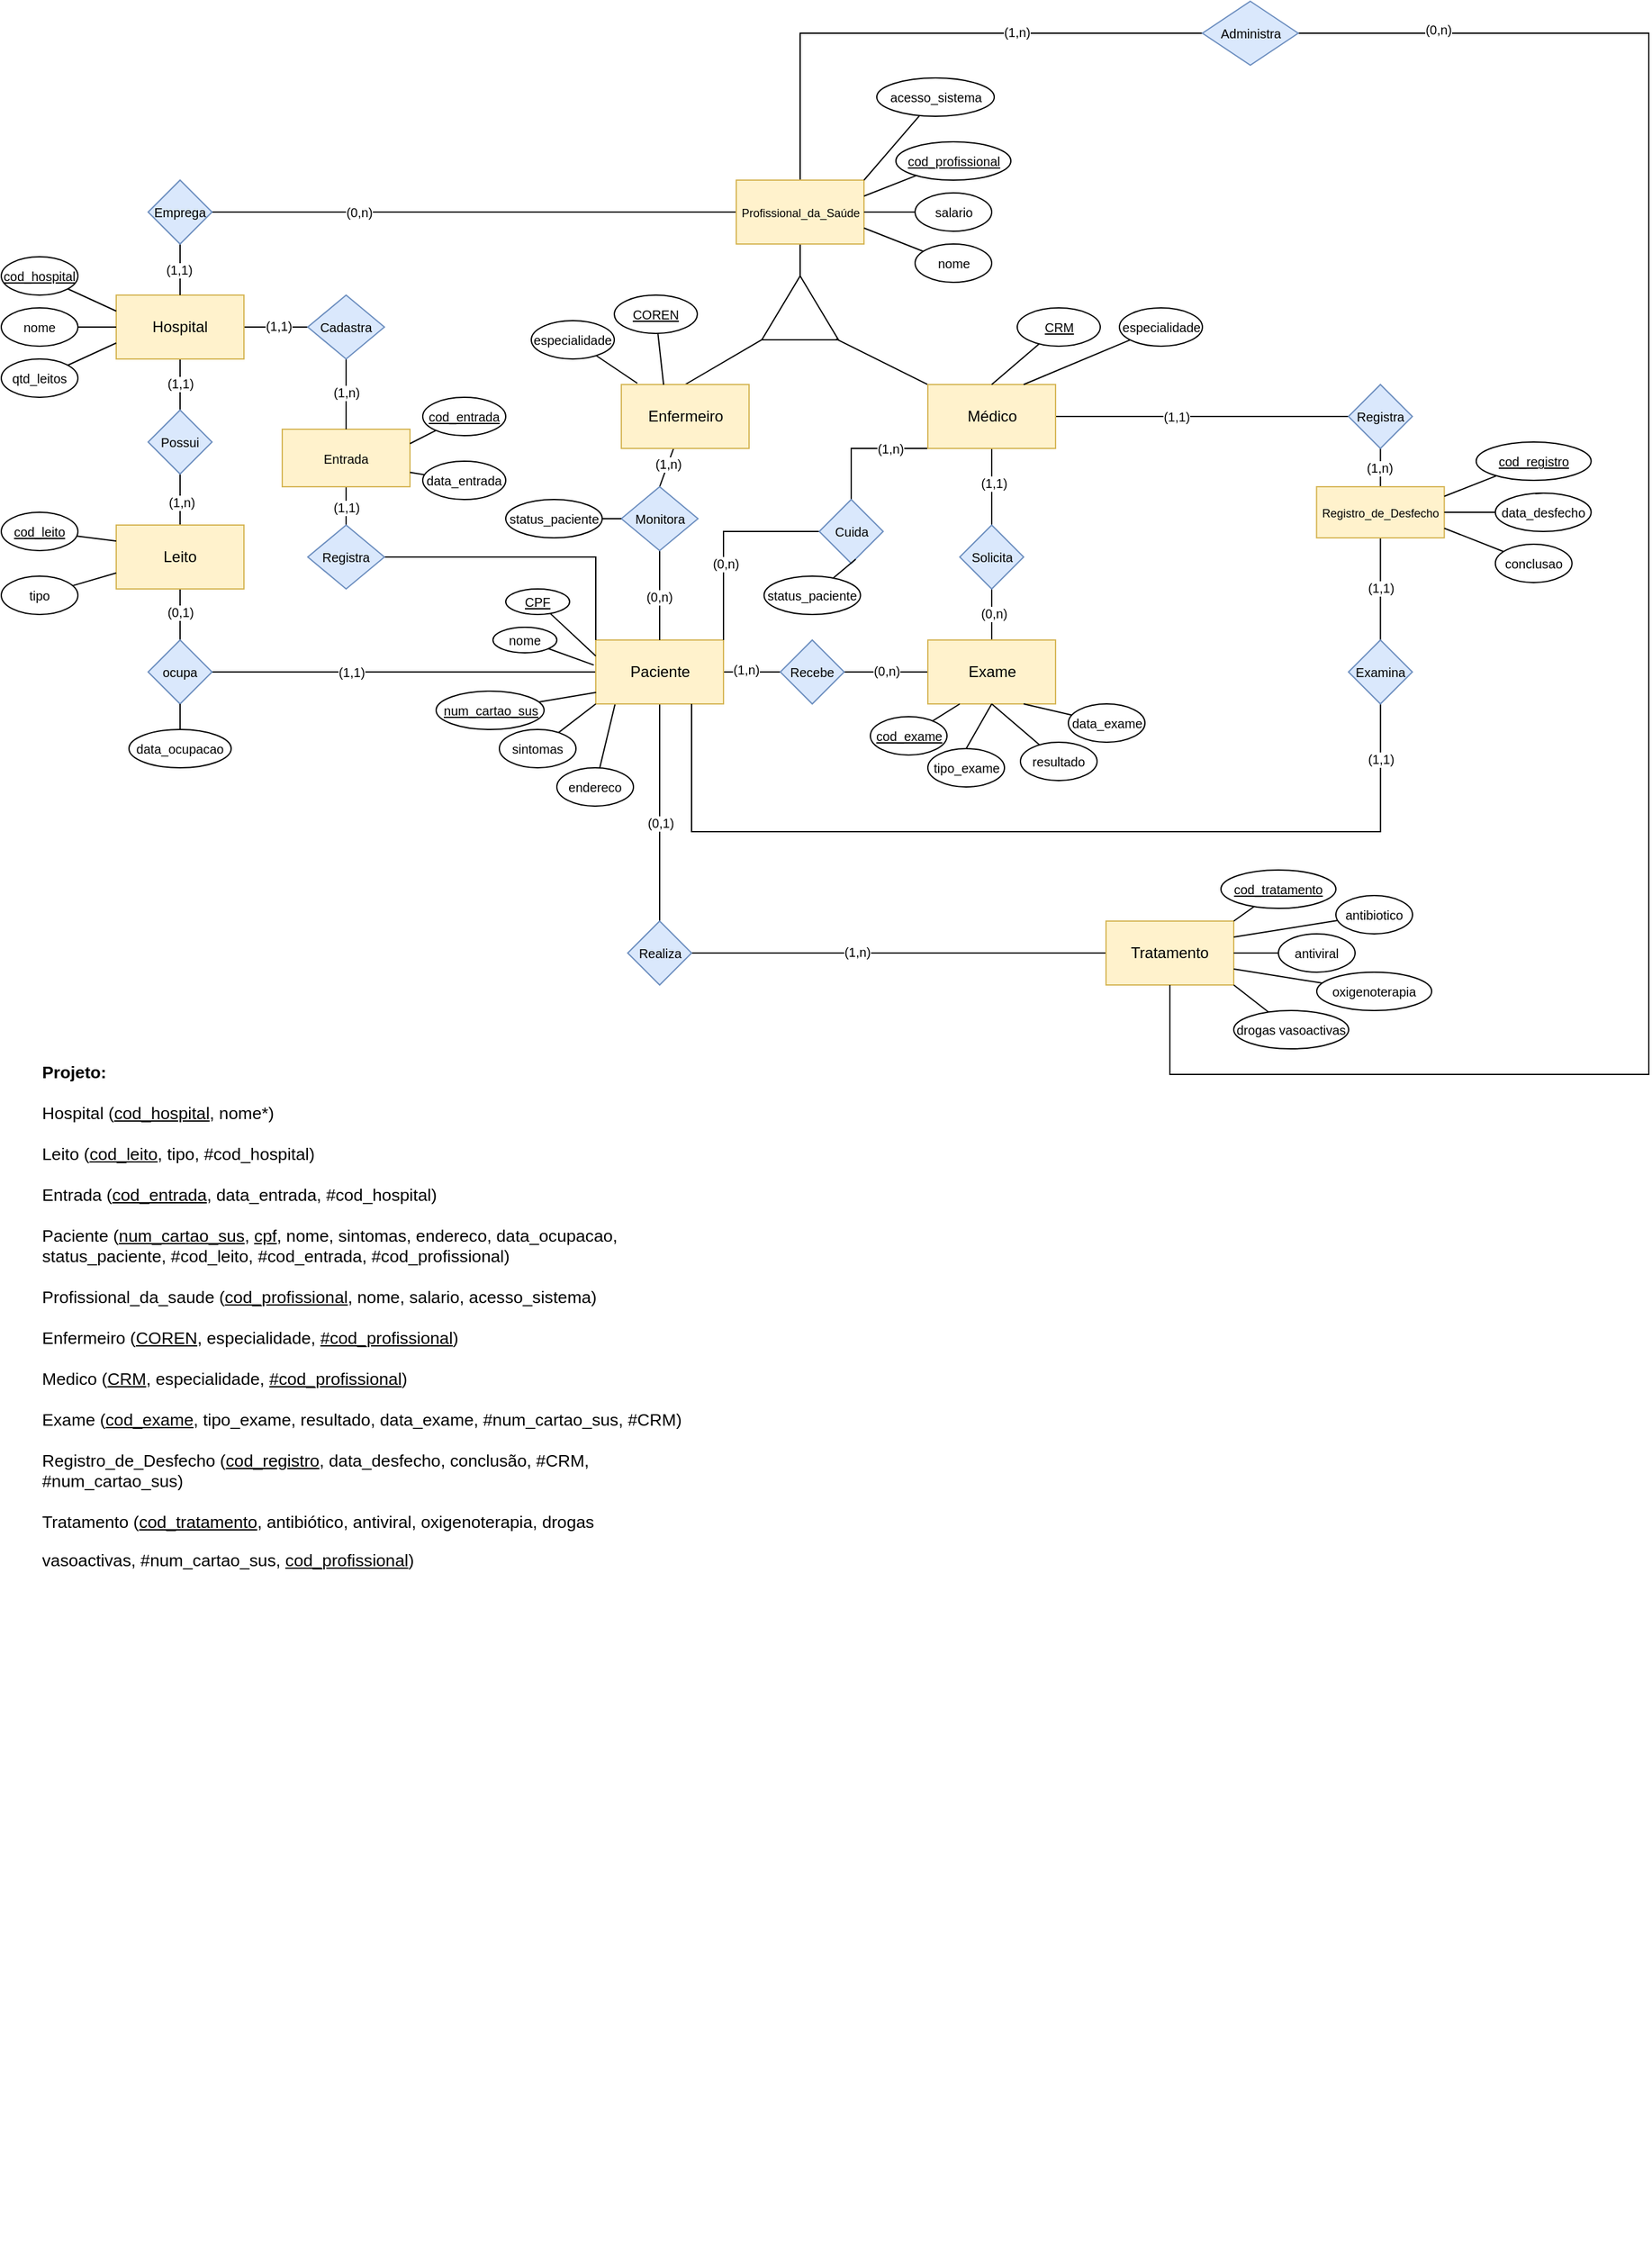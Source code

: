 <mxfile version="16.6.2" type="github">
  <diagram id="DPIqhVDyf0il2X2MRdax" name="Page-1">
    <mxGraphModel dx="907" dy="1584" grid="1" gridSize="10" guides="1" tooltips="1" connect="1" arrows="1" fold="1" page="1" pageScale="1" pageWidth="850" pageHeight="1100" math="0" shadow="0">
      <root>
        <mxCell id="0" />
        <mxCell id="1" parent="0" />
        <mxCell id="jki9zwqW6rv8HR_Bi_is-9" style="edgeStyle=none;rounded=0;orthogonalLoop=1;jettySize=auto;html=1;entryX=0.5;entryY=0;entryDx=0;entryDy=0;fontSize=10;endArrow=none;endFill=0;" parent="1" source="jki9zwqW6rv8HR_Bi_is-1" target="jki9zwqW6rv8HR_Bi_is-8" edge="1">
          <mxGeometry relative="1" as="geometry" />
        </mxCell>
        <mxCell id="jki9zwqW6rv8HR_Bi_is-102" value="(1,1)" style="edgeLabel;html=1;align=center;verticalAlign=middle;resizable=0;points=[];fontSize=10;" parent="jki9zwqW6rv8HR_Bi_is-9" vertex="1" connectable="0">
          <mxGeometry x="-0.483" relative="1" as="geometry">
            <mxPoint y="8" as="offset" />
          </mxGeometry>
        </mxCell>
        <mxCell id="jki9zwqW6rv8HR_Bi_is-128" style="edgeStyle=orthogonalEdgeStyle;rounded=0;orthogonalLoop=1;jettySize=auto;html=1;entryX=0;entryY=0.5;entryDx=0;entryDy=0;fontSize=10;endArrow=none;endFill=0;" parent="1" source="jki9zwqW6rv8HR_Bi_is-1" target="jki9zwqW6rv8HR_Bi_is-126" edge="1">
          <mxGeometry relative="1" as="geometry">
            <Array as="points">
              <mxPoint x="270" y="85" />
              <mxPoint x="270" y="85" />
            </Array>
          </mxGeometry>
        </mxCell>
        <mxCell id="jki9zwqW6rv8HR_Bi_is-137" value="(1,1)" style="edgeLabel;html=1;align=center;verticalAlign=middle;resizable=0;points=[];fontSize=10;" parent="jki9zwqW6rv8HR_Bi_is-128" vertex="1" connectable="0">
          <mxGeometry x="0.768" y="1" relative="1" as="geometry">
            <mxPoint x="-17" as="offset" />
          </mxGeometry>
        </mxCell>
        <mxCell id="jki9zwqW6rv8HR_Bi_is-1" value="Hospital" style="rounded=0;whiteSpace=wrap;html=1;fillColor=#fff2cc;strokeColor=#d6b656;" parent="1" vertex="1">
          <mxGeometry x="160" y="60" width="100" height="50" as="geometry" />
        </mxCell>
        <mxCell id="jki9zwqW6rv8HR_Bi_is-6" style="rounded=0;orthogonalLoop=1;jettySize=auto;html=1;entryX=0;entryY=0.5;entryDx=0;entryDy=0;fontSize=10;endArrow=none;endFill=0;" parent="1" source="jki9zwqW6rv8HR_Bi_is-3" target="jki9zwqW6rv8HR_Bi_is-1" edge="1">
          <mxGeometry relative="1" as="geometry" />
        </mxCell>
        <mxCell id="jki9zwqW6rv8HR_Bi_is-3" value="&lt;font style=&quot;font-size: 10px;&quot;&gt;nome&lt;/font&gt;" style="ellipse;whiteSpace=wrap;html=1;fontSize=10;" parent="1" vertex="1">
          <mxGeometry x="70" y="70" width="60" height="30" as="geometry" />
        </mxCell>
        <mxCell id="jki9zwqW6rv8HR_Bi_is-7" style="edgeStyle=none;rounded=0;orthogonalLoop=1;jettySize=auto;html=1;entryX=0;entryY=0.25;entryDx=0;entryDy=0;fontSize=10;endArrow=none;endFill=0;" parent="1" source="jki9zwqW6rv8HR_Bi_is-4" target="jki9zwqW6rv8HR_Bi_is-1" edge="1">
          <mxGeometry relative="1" as="geometry" />
        </mxCell>
        <mxCell id="jki9zwqW6rv8HR_Bi_is-4" value="&lt;u style=&quot;font-size: 10px;&quot;&gt;&lt;font style=&quot;font-size: 10px;&quot;&gt;cod_hospital&lt;/font&gt;&lt;/u&gt;" style="ellipse;whiteSpace=wrap;html=1;fontSize=10;" parent="1" vertex="1">
          <mxGeometry x="70" y="30" width="60" height="30" as="geometry" />
        </mxCell>
        <mxCell id="jki9zwqW6rv8HR_Bi_is-16" style="edgeStyle=none;rounded=0;orthogonalLoop=1;jettySize=auto;html=1;fontSize=10;endArrow=none;endFill=0;" parent="1" source="jki9zwqW6rv8HR_Bi_is-8" target="jki9zwqW6rv8HR_Bi_is-10" edge="1">
          <mxGeometry relative="1" as="geometry" />
        </mxCell>
        <mxCell id="jki9zwqW6rv8HR_Bi_is-103" value="(1,n)" style="edgeLabel;html=1;align=center;verticalAlign=middle;resizable=0;points=[];fontSize=10;" parent="jki9zwqW6rv8HR_Bi_is-16" vertex="1" connectable="0">
          <mxGeometry x="0.392" y="2" relative="1" as="geometry">
            <mxPoint x="-1" y="-6" as="offset" />
          </mxGeometry>
        </mxCell>
        <mxCell id="jki9zwqW6rv8HR_Bi_is-8" value="Possui" style="rhombus;whiteSpace=wrap;html=1;fontSize=10;fillColor=#dae8fc;strokeColor=#6c8ebf;" parent="1" vertex="1">
          <mxGeometry x="185" y="150" width="50" height="50" as="geometry" />
        </mxCell>
        <mxCell id="jki9zwqW6rv8HR_Bi_is-21" style="edgeStyle=none;rounded=0;orthogonalLoop=1;jettySize=auto;html=1;fontSize=10;endArrow=none;endFill=0;" parent="1" source="jki9zwqW6rv8HR_Bi_is-10" target="jki9zwqW6rv8HR_Bi_is-20" edge="1">
          <mxGeometry relative="1" as="geometry" />
        </mxCell>
        <mxCell id="jki9zwqW6rv8HR_Bi_is-104" value="(0,1)" style="edgeLabel;html=1;align=center;verticalAlign=middle;resizable=0;points=[];fontSize=10;" parent="jki9zwqW6rv8HR_Bi_is-21" vertex="1" connectable="0">
          <mxGeometry x="-0.442" y="1" relative="1" as="geometry">
            <mxPoint x="-1" y="7" as="offset" />
          </mxGeometry>
        </mxCell>
        <mxCell id="jki9zwqW6rv8HR_Bi_is-10" value="Leito" style="rounded=0;whiteSpace=wrap;html=1;fillColor=#fff2cc;strokeColor=#d6b656;" parent="1" vertex="1">
          <mxGeometry x="160" y="240" width="100" height="50" as="geometry" />
        </mxCell>
        <mxCell id="jki9zwqW6rv8HR_Bi_is-11" style="rounded=0;orthogonalLoop=1;jettySize=auto;html=1;entryX=0;entryY=0.75;entryDx=0;entryDy=0;fontSize=10;endArrow=none;endFill=0;" parent="1" source="jki9zwqW6rv8HR_Bi_is-12" edge="1">
          <mxGeometry relative="1" as="geometry">
            <mxPoint x="160" y="277.5" as="targetPoint" />
          </mxGeometry>
        </mxCell>
        <mxCell id="jki9zwqW6rv8HR_Bi_is-12" value="&lt;font style=&quot;font-size: 10px;&quot;&gt;tipo&lt;/font&gt;" style="ellipse;whiteSpace=wrap;html=1;fontSize=10;" parent="1" vertex="1">
          <mxGeometry x="70" y="280" width="60" height="30" as="geometry" />
        </mxCell>
        <mxCell id="jki9zwqW6rv8HR_Bi_is-13" style="edgeStyle=none;rounded=0;orthogonalLoop=1;jettySize=auto;html=1;entryX=0;entryY=0.25;entryDx=0;entryDy=0;fontSize=10;endArrow=none;endFill=0;" parent="1" source="jki9zwqW6rv8HR_Bi_is-14" edge="1">
          <mxGeometry relative="1" as="geometry">
            <mxPoint x="160" y="252.5" as="targetPoint" />
          </mxGeometry>
        </mxCell>
        <mxCell id="jki9zwqW6rv8HR_Bi_is-14" value="&lt;u style=&quot;font-size: 10px;&quot;&gt;&lt;font style=&quot;font-size: 10px;&quot;&gt;cod_leito&lt;/font&gt;&lt;/u&gt;" style="ellipse;whiteSpace=wrap;html=1;fontSize=10;" parent="1" vertex="1">
          <mxGeometry x="70" y="230" width="60" height="30" as="geometry" />
        </mxCell>
        <mxCell id="jki9zwqW6rv8HR_Bi_is-19" style="edgeStyle=none;rounded=0;orthogonalLoop=1;jettySize=auto;html=1;entryX=0;entryY=0.75;entryDx=0;entryDy=0;fontSize=10;endArrow=none;endFill=0;" parent="1" source="jki9zwqW6rv8HR_Bi_is-18" target="jki9zwqW6rv8HR_Bi_is-1" edge="1">
          <mxGeometry relative="1" as="geometry" />
        </mxCell>
        <mxCell id="jki9zwqW6rv8HR_Bi_is-18" value="&lt;font style=&quot;font-size: 10px;&quot;&gt;qtd_leitos&lt;/font&gt;" style="ellipse;whiteSpace=wrap;html=1;fontSize=10;" parent="1" vertex="1">
          <mxGeometry x="70" y="110" width="60" height="30" as="geometry" />
        </mxCell>
        <mxCell id="jki9zwqW6rv8HR_Bi_is-24" style="edgeStyle=none;rounded=0;orthogonalLoop=1;jettySize=auto;html=1;entryX=0;entryY=0.5;entryDx=0;entryDy=0;fontSize=10;endArrow=none;endFill=0;" parent="1" source="jki9zwqW6rv8HR_Bi_is-20" target="jki9zwqW6rv8HR_Bi_is-23" edge="1">
          <mxGeometry relative="1" as="geometry" />
        </mxCell>
        <mxCell id="jki9zwqW6rv8HR_Bi_is-105" value="(1,1)" style="edgeLabel;html=1;align=center;verticalAlign=middle;resizable=0;points=[];fontSize=10;" parent="jki9zwqW6rv8HR_Bi_is-24" vertex="1" connectable="0">
          <mxGeometry x="-0.359" relative="1" as="geometry">
            <mxPoint x="12" as="offset" />
          </mxGeometry>
        </mxCell>
        <mxCell id="jki9zwqW6rv8HR_Bi_is-20" value="ocupa" style="rhombus;whiteSpace=wrap;html=1;fontSize=10;fillColor=#dae8fc;strokeColor=#6c8ebf;" parent="1" vertex="1">
          <mxGeometry x="185" y="330" width="50" height="50" as="geometry" />
        </mxCell>
        <mxCell id="jki9zwqW6rv8HR_Bi_is-72" style="edgeStyle=none;rounded=0;orthogonalLoop=1;jettySize=auto;html=1;entryX=0;entryY=0.5;entryDx=0;entryDy=0;fontSize=10;endArrow=none;endFill=0;" parent="1" source="jki9zwqW6rv8HR_Bi_is-23" target="jki9zwqW6rv8HR_Bi_is-71" edge="1">
          <mxGeometry relative="1" as="geometry" />
        </mxCell>
        <mxCell id="jki9zwqW6rv8HR_Bi_is-141" value="(1,n)" style="edgeLabel;html=1;align=center;verticalAlign=middle;resizable=0;points=[];fontSize=10;" parent="jki9zwqW6rv8HR_Bi_is-72" vertex="1" connectable="0">
          <mxGeometry x="-0.525" y="2" relative="1" as="geometry">
            <mxPoint x="7" as="offset" />
          </mxGeometry>
        </mxCell>
        <mxCell id="jki9zwqW6rv8HR_Bi_is-88" style="edgeStyle=none;rounded=0;orthogonalLoop=1;jettySize=auto;html=1;entryX=0.5;entryY=0;entryDx=0;entryDy=0;fontSize=10;endArrow=none;endFill=0;" parent="1" source="jki9zwqW6rv8HR_Bi_is-23" target="jki9zwqW6rv8HR_Bi_is-87" edge="1">
          <mxGeometry relative="1" as="geometry" />
        </mxCell>
        <mxCell id="jki9zwqW6rv8HR_Bi_is-122" value="(0,1)" style="edgeLabel;html=1;align=center;verticalAlign=middle;resizable=0;points=[];fontSize=10;" parent="jki9zwqW6rv8HR_Bi_is-88" vertex="1" connectable="0">
          <mxGeometry x="-0.456" relative="1" as="geometry">
            <mxPoint y="47" as="offset" />
          </mxGeometry>
        </mxCell>
        <mxCell id="jki9zwqW6rv8HR_Bi_is-23" value="Paciente" style="rounded=0;whiteSpace=wrap;html=1;fillColor=#fff2cc;strokeColor=#d6b656;" parent="1" vertex="1">
          <mxGeometry x="535.5" y="330" width="100" height="50" as="geometry" />
        </mxCell>
        <mxCell id="jki9zwqW6rv8HR_Bi_is-38" style="edgeStyle=none;rounded=0;orthogonalLoop=1;jettySize=auto;html=1;fontSize=10;endArrow=none;endFill=0;entryX=0;entryY=0.25;entryDx=0;entryDy=0;" parent="1" source="jki9zwqW6rv8HR_Bi_is-25" target="jki9zwqW6rv8HR_Bi_is-23" edge="1">
          <mxGeometry relative="1" as="geometry">
            <mxPoint x="495" y="365" as="targetPoint" />
          </mxGeometry>
        </mxCell>
        <mxCell id="jki9zwqW6rv8HR_Bi_is-25" value="&lt;font style=&quot;font-size: 10px&quot;&gt;&lt;u&gt;CPF&lt;/u&gt;&lt;/font&gt;" style="ellipse;whiteSpace=wrap;html=1;" parent="1" vertex="1">
          <mxGeometry x="465" y="290" width="50" height="20" as="geometry" />
        </mxCell>
        <mxCell id="jki9zwqW6rv8HR_Bi_is-39" style="edgeStyle=none;rounded=0;orthogonalLoop=1;jettySize=auto;html=1;entryX=0.002;entryY=0.82;entryDx=0;entryDy=0;fontSize=10;endArrow=none;endFill=0;entryPerimeter=0;" parent="1" source="jki9zwqW6rv8HR_Bi_is-27" target="jki9zwqW6rv8HR_Bi_is-23" edge="1">
          <mxGeometry relative="1" as="geometry">
            <mxPoint x="700" y="390" as="targetPoint" />
          </mxGeometry>
        </mxCell>
        <mxCell id="jki9zwqW6rv8HR_Bi_is-27" value="&lt;span style=&quot;font-size: 10px&quot;&gt;&lt;u&gt;num_cartao_sus&lt;/u&gt;&lt;/span&gt;" style="ellipse;whiteSpace=wrap;html=1;" parent="1" vertex="1">
          <mxGeometry x="410.5" y="370" width="84.5" height="30" as="geometry" />
        </mxCell>
        <mxCell id="jki9zwqW6rv8HR_Bi_is-32" style="edgeStyle=none;rounded=0;orthogonalLoop=1;jettySize=auto;html=1;entryX=0.5;entryY=1;entryDx=0;entryDy=0;fontSize=10;endArrow=none;endFill=0;" parent="1" source="jki9zwqW6rv8HR_Bi_is-28" target="jki9zwqW6rv8HR_Bi_is-20" edge="1">
          <mxGeometry relative="1" as="geometry" />
        </mxCell>
        <mxCell id="jki9zwqW6rv8HR_Bi_is-28" value="&lt;font style=&quot;font-size: 10px&quot;&gt;data_ocupacao&lt;/font&gt;" style="ellipse;whiteSpace=wrap;html=1;" parent="1" vertex="1">
          <mxGeometry x="170" y="400" width="80" height="30" as="geometry" />
        </mxCell>
        <mxCell id="jki9zwqW6rv8HR_Bi_is-40" style="edgeStyle=none;rounded=0;orthogonalLoop=1;jettySize=auto;html=1;entryX=0;entryY=1;entryDx=0;entryDy=0;fontSize=10;endArrow=none;endFill=0;" parent="1" source="jki9zwqW6rv8HR_Bi_is-29" target="jki9zwqW6rv8HR_Bi_is-23" edge="1">
          <mxGeometry relative="1" as="geometry">
            <mxPoint x="520" y="365" as="targetPoint" />
          </mxGeometry>
        </mxCell>
        <mxCell id="jki9zwqW6rv8HR_Bi_is-29" value="&lt;font style=&quot;font-size: 10px&quot;&gt;sintomas&lt;/font&gt;" style="ellipse;whiteSpace=wrap;html=1;" parent="1" vertex="1">
          <mxGeometry x="460" y="400" width="60" height="30" as="geometry" />
        </mxCell>
        <mxCell id="jki9zwqW6rv8HR_Bi_is-35" value="" style="endArrow=none;html=1;rounded=0;fontSize=10;exitX=0.5;exitY=0;exitDx=0;exitDy=0;entryX=0.5;entryY=1;entryDx=0;entryDy=0;" parent="1" source="jki9zwqW6rv8HR_Bi_is-1" target="jki9zwqW6rv8HR_Bi_is-36" edge="1">
          <mxGeometry width="50" height="50" relative="1" as="geometry">
            <mxPoint x="300" y="90" as="sourcePoint" />
            <mxPoint x="210" y="30" as="targetPoint" />
          </mxGeometry>
        </mxCell>
        <mxCell id="jki9zwqW6rv8HR_Bi_is-106" value="(1,1)" style="edgeLabel;html=1;align=center;verticalAlign=middle;resizable=0;points=[];fontSize=10;" parent="jki9zwqW6rv8HR_Bi_is-35" vertex="1" connectable="0">
          <mxGeometry x="-0.407" relative="1" as="geometry">
            <mxPoint x="-1" y="-8" as="offset" />
          </mxGeometry>
        </mxCell>
        <mxCell id="jki9zwqW6rv8HR_Bi_is-43" style="edgeStyle=none;rounded=0;orthogonalLoop=1;jettySize=auto;html=1;entryX=0;entryY=0.5;entryDx=0;entryDy=0;fontSize=10;endArrow=none;endFill=0;" parent="1" source="jki9zwqW6rv8HR_Bi_is-36" target="jki9zwqW6rv8HR_Bi_is-42" edge="1">
          <mxGeometry relative="1" as="geometry" />
        </mxCell>
        <mxCell id="jki9zwqW6rv8HR_Bi_is-107" value="(0,n)" style="edgeLabel;html=1;align=center;verticalAlign=middle;resizable=0;points=[];fontSize=10;" parent="jki9zwqW6rv8HR_Bi_is-43" vertex="1" connectable="0">
          <mxGeometry x="-0.71" y="-1" relative="1" as="geometry">
            <mxPoint x="55" y="-1" as="offset" />
          </mxGeometry>
        </mxCell>
        <mxCell id="jki9zwqW6rv8HR_Bi_is-36" value="Emprega" style="rhombus;whiteSpace=wrap;html=1;fontSize=10;fillColor=#dae8fc;strokeColor=#6c8ebf;" parent="1" vertex="1">
          <mxGeometry x="185" y="-30" width="50" height="50" as="geometry" />
        </mxCell>
        <mxCell id="jki9zwqW6rv8HR_Bi_is-41" style="edgeStyle=none;rounded=0;orthogonalLoop=1;jettySize=auto;html=1;fontSize=10;endArrow=none;endFill=0;entryX=0.15;entryY=1.01;entryDx=0;entryDy=0;entryPerimeter=0;" parent="1" source="jki9zwqW6rv8HR_Bi_is-37" target="jki9zwqW6rv8HR_Bi_is-23" edge="1">
          <mxGeometry relative="1" as="geometry">
            <mxPoint x="675" y="390" as="targetPoint" />
          </mxGeometry>
        </mxCell>
        <mxCell id="jki9zwqW6rv8HR_Bi_is-37" value="&lt;font style=&quot;font-size: 10px;&quot;&gt;endereco&lt;/font&gt;" style="ellipse;whiteSpace=wrap;html=1;fontSize=10;" parent="1" vertex="1">
          <mxGeometry x="505" y="430" width="60" height="30" as="geometry" />
        </mxCell>
        <mxCell id="jki9zwqW6rv8HR_Bi_is-51" style="edgeStyle=none;rounded=0;orthogonalLoop=1;jettySize=auto;html=1;entryX=1;entryY=0.5;entryDx=0;entryDy=0;fontSize=10;endArrow=none;endFill=0;" parent="1" source="jki9zwqW6rv8HR_Bi_is-42" target="jki9zwqW6rv8HR_Bi_is-50" edge="1">
          <mxGeometry relative="1" as="geometry" />
        </mxCell>
        <mxCell id="jki9zwqW6rv8HR_Bi_is-168" style="edgeStyle=orthogonalEdgeStyle;rounded=0;orthogonalLoop=1;jettySize=auto;html=1;entryX=0;entryY=0.5;entryDx=0;entryDy=0;fontSize=10;endArrow=none;endFill=0;" parent="1" source="jki9zwqW6rv8HR_Bi_is-42" target="jki9zwqW6rv8HR_Bi_is-166" edge="1">
          <mxGeometry relative="1" as="geometry">
            <Array as="points">
              <mxPoint x="696" y="-145" />
            </Array>
          </mxGeometry>
        </mxCell>
        <mxCell id="jki9zwqW6rv8HR_Bi_is-171" value="(1,n)" style="edgeLabel;html=1;align=center;verticalAlign=middle;resizable=0;points=[];fontSize=10;" parent="jki9zwqW6rv8HR_Bi_is-168" vertex="1" connectable="0">
          <mxGeometry x="0.405" y="-4" relative="1" as="geometry">
            <mxPoint x="-18" y="-5" as="offset" />
          </mxGeometry>
        </mxCell>
        <mxCell id="jki9zwqW6rv8HR_Bi_is-42" value="&lt;font style=&quot;font-size: 9px&quot;&gt;Profissional_da_Saúde&lt;/font&gt;" style="rounded=0;whiteSpace=wrap;html=1;fillColor=#fff2cc;strokeColor=#d6b656;" parent="1" vertex="1">
          <mxGeometry x="645.5" y="-30" width="100" height="50" as="geometry" />
        </mxCell>
        <mxCell id="jki9zwqW6rv8HR_Bi_is-48" style="edgeStyle=none;rounded=0;orthogonalLoop=1;jettySize=auto;html=1;entryX=1;entryY=0.5;entryDx=0;entryDy=0;fontSize=10;endArrow=none;endFill=0;" parent="1" source="jki9zwqW6rv8HR_Bi_is-44" target="jki9zwqW6rv8HR_Bi_is-42" edge="1">
          <mxGeometry relative="1" as="geometry" />
        </mxCell>
        <mxCell id="jki9zwqW6rv8HR_Bi_is-44" value="&lt;font style=&quot;font-size: 10px&quot;&gt;salario&lt;/font&gt;" style="ellipse;whiteSpace=wrap;html=1;" parent="1" vertex="1">
          <mxGeometry x="785.5" y="-20" width="60" height="30" as="geometry" />
        </mxCell>
        <mxCell id="jki9zwqW6rv8HR_Bi_is-47" style="edgeStyle=none;rounded=0;orthogonalLoop=1;jettySize=auto;html=1;entryX=1;entryY=0.25;entryDx=0;entryDy=0;fontSize=10;endArrow=none;endFill=0;" parent="1" source="jki9zwqW6rv8HR_Bi_is-45" target="jki9zwqW6rv8HR_Bi_is-42" edge="1">
          <mxGeometry relative="1" as="geometry" />
        </mxCell>
        <mxCell id="jki9zwqW6rv8HR_Bi_is-45" value="&lt;u&gt;&lt;font style=&quot;font-size: 10px&quot;&gt;cod_profissional&lt;/font&gt;&lt;/u&gt;" style="ellipse;whiteSpace=wrap;html=1;" parent="1" vertex="1">
          <mxGeometry x="770.5" y="-60" width="90" height="30" as="geometry" />
        </mxCell>
        <mxCell id="jki9zwqW6rv8HR_Bi_is-49" style="edgeStyle=none;rounded=0;orthogonalLoop=1;jettySize=auto;html=1;entryX=1;entryY=0.75;entryDx=0;entryDy=0;fontSize=10;endArrow=none;endFill=0;" parent="1" source="jki9zwqW6rv8HR_Bi_is-46" target="jki9zwqW6rv8HR_Bi_is-42" edge="1">
          <mxGeometry relative="1" as="geometry" />
        </mxCell>
        <mxCell id="jki9zwqW6rv8HR_Bi_is-46" value="&lt;font style=&quot;font-size: 10px&quot;&gt;nome&lt;/font&gt;" style="ellipse;whiteSpace=wrap;html=1;" parent="1" vertex="1">
          <mxGeometry x="785.5" y="20" width="60" height="30" as="geometry" />
        </mxCell>
        <mxCell id="jki9zwqW6rv8HR_Bi_is-50" value="" style="triangle;whiteSpace=wrap;html=1;fontSize=10;rotation=-90;" parent="1" vertex="1">
          <mxGeometry x="670.5" y="40" width="50" height="60" as="geometry" />
        </mxCell>
        <mxCell id="jki9zwqW6rv8HR_Bi_is-56" style="edgeStyle=none;rounded=0;orthogonalLoop=1;jettySize=auto;html=1;fontSize=10;endArrow=none;endFill=0;exitX=0.5;exitY=0;exitDx=0;exitDy=0;entryX=0.013;entryY=0.017;entryDx=0;entryDy=0;entryPerimeter=0;" parent="1" source="jki9zwqW6rv8HR_Bi_is-54" target="jki9zwqW6rv8HR_Bi_is-50" edge="1">
          <mxGeometry relative="1" as="geometry">
            <mxPoint x="665.5" y="90" as="targetPoint" />
          </mxGeometry>
        </mxCell>
        <mxCell id="jki9zwqW6rv8HR_Bi_is-60" style="edgeStyle=none;rounded=0;orthogonalLoop=1;jettySize=auto;html=1;entryX=0.5;entryY=0;entryDx=0;entryDy=0;fontSize=10;endArrow=none;endFill=0;" parent="1" source="jki9zwqW6rv8HR_Bi_is-54" target="jki9zwqW6rv8HR_Bi_is-59" edge="1">
          <mxGeometry relative="1" as="geometry" />
        </mxCell>
        <mxCell id="jki9zwqW6rv8HR_Bi_is-110" value="(1,n)" style="edgeLabel;html=1;align=center;verticalAlign=middle;resizable=0;points=[];fontSize=10;" parent="jki9zwqW6rv8HR_Bi_is-60" vertex="1" connectable="0">
          <mxGeometry x="-0.426" y="-1" relative="1" as="geometry">
            <mxPoint x="-1" y="4" as="offset" />
          </mxGeometry>
        </mxCell>
        <mxCell id="jki9zwqW6rv8HR_Bi_is-54" value="Enfermeiro" style="rounded=0;whiteSpace=wrap;html=1;fillColor=#fff2cc;strokeColor=#d6b656;" parent="1" vertex="1">
          <mxGeometry x="555.5" y="130" width="100" height="50" as="geometry" />
        </mxCell>
        <mxCell id="jki9zwqW6rv8HR_Bi_is-57" style="edgeStyle=none;rounded=0;orthogonalLoop=1;jettySize=auto;html=1;entryX=0.014;entryY=0.969;entryDx=0;entryDy=0;entryPerimeter=0;fontSize=10;endArrow=none;endFill=0;" parent="1" source="jki9zwqW6rv8HR_Bi_is-55" target="jki9zwqW6rv8HR_Bi_is-50" edge="1">
          <mxGeometry relative="1" as="geometry">
            <mxPoint x="765.02" y="95.35" as="targetPoint" />
          </mxGeometry>
        </mxCell>
        <mxCell id="jki9zwqW6rv8HR_Bi_is-85" style="edgeStyle=none;rounded=0;orthogonalLoop=1;jettySize=auto;html=1;entryX=0.5;entryY=0;entryDx=0;entryDy=0;fontSize=10;endArrow=none;endFill=0;" parent="1" source="jki9zwqW6rv8HR_Bi_is-55" target="jki9zwqW6rv8HR_Bi_is-70" edge="1">
          <mxGeometry relative="1" as="geometry" />
        </mxCell>
        <mxCell id="jki9zwqW6rv8HR_Bi_is-112" value="(1,1)" style="edgeLabel;html=1;align=center;verticalAlign=middle;resizable=0;points=[];fontSize=10;" parent="jki9zwqW6rv8HR_Bi_is-85" vertex="1" connectable="0">
          <mxGeometry x="-0.279" y="3" relative="1" as="geometry">
            <mxPoint x="-2" y="5" as="offset" />
          </mxGeometry>
        </mxCell>
        <mxCell id="jki9zwqW6rv8HR_Bi_is-116" style="edgeStyle=orthogonalEdgeStyle;rounded=0;orthogonalLoop=1;jettySize=auto;html=1;entryX=0.5;entryY=0;entryDx=0;entryDy=0;fontSize=10;endArrow=none;endFill=0;exitX=0;exitY=1;exitDx=0;exitDy=0;" parent="1" source="jki9zwqW6rv8HR_Bi_is-55" target="jki9zwqW6rv8HR_Bi_is-114" edge="1">
          <mxGeometry relative="1" as="geometry">
            <Array as="points">
              <mxPoint x="735.5" y="180" />
            </Array>
          </mxGeometry>
        </mxCell>
        <mxCell id="jki9zwqW6rv8HR_Bi_is-118" value="(1,n)" style="edgeLabel;html=1;align=center;verticalAlign=middle;resizable=0;points=[];fontSize=10;" parent="jki9zwqW6rv8HR_Bi_is-116" vertex="1" connectable="0">
          <mxGeometry x="-0.596" relative="1" as="geometry">
            <mxPoint x="-10" as="offset" />
          </mxGeometry>
        </mxCell>
        <mxCell id="jki9zwqW6rv8HR_Bi_is-146" style="edgeStyle=none;rounded=0;orthogonalLoop=1;jettySize=auto;html=1;entryX=0;entryY=0.5;entryDx=0;entryDy=0;fontSize=10;endArrow=none;endFill=0;" parent="1" source="jki9zwqW6rv8HR_Bi_is-55" target="jki9zwqW6rv8HR_Bi_is-145" edge="1">
          <mxGeometry relative="1" as="geometry" />
        </mxCell>
        <mxCell id="jki9zwqW6rv8HR_Bi_is-148" value="(1,1)" style="edgeLabel;html=1;align=center;verticalAlign=middle;resizable=0;points=[];fontSize=10;" parent="jki9zwqW6rv8HR_Bi_is-146" vertex="1" connectable="0">
          <mxGeometry x="-0.284" relative="1" as="geometry">
            <mxPoint x="12" as="offset" />
          </mxGeometry>
        </mxCell>
        <mxCell id="jki9zwqW6rv8HR_Bi_is-55" value="Médico" style="rounded=0;whiteSpace=wrap;html=1;fillColor=#fff2cc;strokeColor=#d6b656;" parent="1" vertex="1">
          <mxGeometry x="795.5" y="130" width="100" height="50" as="geometry" />
        </mxCell>
        <mxCell id="jki9zwqW6rv8HR_Bi_is-61" style="edgeStyle=none;rounded=0;orthogonalLoop=1;jettySize=auto;html=1;entryX=0.5;entryY=0;entryDx=0;entryDy=0;fontSize=10;endArrow=none;endFill=0;" parent="1" source="jki9zwqW6rv8HR_Bi_is-59" target="jki9zwqW6rv8HR_Bi_is-23" edge="1">
          <mxGeometry relative="1" as="geometry" />
        </mxCell>
        <mxCell id="jki9zwqW6rv8HR_Bi_is-111" value="(0,n)" style="edgeLabel;html=1;align=center;verticalAlign=middle;resizable=0;points=[];fontSize=10;" parent="jki9zwqW6rv8HR_Bi_is-61" vertex="1" connectable="0">
          <mxGeometry x="0.4" y="-2" relative="1" as="geometry">
            <mxPoint x="1" y="-13" as="offset" />
          </mxGeometry>
        </mxCell>
        <mxCell id="jki9zwqW6rv8HR_Bi_is-59" value="Monitora" style="rhombus;whiteSpace=wrap;html=1;fontSize=10;fillColor=#dae8fc;strokeColor=#6c8ebf;" parent="1" vertex="1">
          <mxGeometry x="555.5" y="210" width="60" height="50" as="geometry" />
        </mxCell>
        <mxCell id="jki9zwqW6rv8HR_Bi_is-63" style="edgeStyle=none;rounded=0;orthogonalLoop=1;jettySize=auto;html=1;entryX=0.331;entryY=0.003;entryDx=0;entryDy=0;fontSize=10;endArrow=none;endFill=0;entryPerimeter=0;" parent="1" source="jki9zwqW6rv8HR_Bi_is-62" target="jki9zwqW6rv8HR_Bi_is-54" edge="1">
          <mxGeometry relative="1" as="geometry">
            <mxPoint x="551.75" y="122.5" as="targetPoint" />
          </mxGeometry>
        </mxCell>
        <mxCell id="jki9zwqW6rv8HR_Bi_is-62" value="&lt;font style=&quot;font-size: 10px;&quot;&gt;&lt;u style=&quot;font-size: 10px;&quot;&gt;COREN&lt;/u&gt;&lt;/font&gt;" style="ellipse;whiteSpace=wrap;html=1;fontSize=10;" parent="1" vertex="1">
          <mxGeometry x="550" y="60" width="65" height="30" as="geometry" />
        </mxCell>
        <mxCell id="jki9zwqW6rv8HR_Bi_is-65" style="edgeStyle=none;rounded=0;orthogonalLoop=1;jettySize=auto;html=1;entryX=0.125;entryY=-0.02;entryDx=0;entryDy=0;fontSize=10;endArrow=none;endFill=0;entryPerimeter=0;" parent="1" source="jki9zwqW6rv8HR_Bi_is-64" target="jki9zwqW6rv8HR_Bi_is-54" edge="1">
          <mxGeometry relative="1" as="geometry">
            <mxPoint x="551.75" y="135" as="targetPoint" />
          </mxGeometry>
        </mxCell>
        <mxCell id="jki9zwqW6rv8HR_Bi_is-64" value="&lt;span style=&quot;font-size: 10px;&quot;&gt;especialidade&lt;/span&gt;" style="ellipse;whiteSpace=wrap;html=1;fontSize=10;" parent="1" vertex="1">
          <mxGeometry x="485" y="80" width="65" height="30" as="geometry" />
        </mxCell>
        <mxCell id="jki9zwqW6rv8HR_Bi_is-68" style="edgeStyle=none;rounded=0;orthogonalLoop=1;jettySize=auto;html=1;entryX=0.5;entryY=0;entryDx=0;entryDy=0;fontSize=10;endArrow=none;endFill=0;" parent="1" source="jki9zwqW6rv8HR_Bi_is-66" target="jki9zwqW6rv8HR_Bi_is-55" edge="1">
          <mxGeometry relative="1" as="geometry" />
        </mxCell>
        <mxCell id="jki9zwqW6rv8HR_Bi_is-66" value="&lt;font style=&quot;font-size: 10px&quot;&gt;&lt;u&gt;CRM&lt;/u&gt;&lt;/font&gt;" style="ellipse;whiteSpace=wrap;html=1;" parent="1" vertex="1">
          <mxGeometry x="865.5" y="70" width="65" height="30" as="geometry" />
        </mxCell>
        <mxCell id="jki9zwqW6rv8HR_Bi_is-69" style="edgeStyle=none;rounded=0;orthogonalLoop=1;jettySize=auto;html=1;entryX=0.75;entryY=0;entryDx=0;entryDy=0;fontSize=10;endArrow=none;endFill=0;" parent="1" source="jki9zwqW6rv8HR_Bi_is-67" target="jki9zwqW6rv8HR_Bi_is-55" edge="1">
          <mxGeometry relative="1" as="geometry" />
        </mxCell>
        <mxCell id="jki9zwqW6rv8HR_Bi_is-67" value="&lt;span style=&quot;font-size: 10px&quot;&gt;especialidade&lt;/span&gt;" style="ellipse;whiteSpace=wrap;html=1;" parent="1" vertex="1">
          <mxGeometry x="945.5" y="70" width="65" height="30" as="geometry" />
        </mxCell>
        <mxCell id="jki9zwqW6rv8HR_Bi_is-84" style="edgeStyle=none;rounded=0;orthogonalLoop=1;jettySize=auto;html=1;entryX=0.5;entryY=0;entryDx=0;entryDy=0;fontSize=10;endArrow=none;endFill=0;" parent="1" source="jki9zwqW6rv8HR_Bi_is-70" target="jki9zwqW6rv8HR_Bi_is-74" edge="1">
          <mxGeometry relative="1" as="geometry" />
        </mxCell>
        <mxCell id="jki9zwqW6rv8HR_Bi_is-113" value="(0,n)" style="edgeLabel;html=1;align=center;verticalAlign=middle;resizable=0;points=[];fontSize=10;" parent="jki9zwqW6rv8HR_Bi_is-84" vertex="1" connectable="0">
          <mxGeometry x="0.409" y="1" relative="1" as="geometry">
            <mxPoint y="-9" as="offset" />
          </mxGeometry>
        </mxCell>
        <mxCell id="jki9zwqW6rv8HR_Bi_is-70" value="Solicita" style="rhombus;whiteSpace=wrap;html=1;fontSize=10;fillColor=#dae8fc;strokeColor=#6c8ebf;" parent="1" vertex="1">
          <mxGeometry x="820.5" y="240" width="50" height="50" as="geometry" />
        </mxCell>
        <mxCell id="jki9zwqW6rv8HR_Bi_is-75" style="edgeStyle=none;rounded=0;orthogonalLoop=1;jettySize=auto;html=1;entryX=0;entryY=0.5;entryDx=0;entryDy=0;fontSize=10;endArrow=none;endFill=0;exitX=1;exitY=0.5;exitDx=0;exitDy=0;" parent="1" source="jki9zwqW6rv8HR_Bi_is-71" target="jki9zwqW6rv8HR_Bi_is-74" edge="1">
          <mxGeometry relative="1" as="geometry">
            <mxPoint x="755.5" y="355" as="sourcePoint" />
          </mxGeometry>
        </mxCell>
        <mxCell id="jki9zwqW6rv8HR_Bi_is-142" value="(0,n)" style="edgeLabel;html=1;align=center;verticalAlign=middle;resizable=0;points=[];fontSize=10;" parent="jki9zwqW6rv8HR_Bi_is-75" vertex="1" connectable="0">
          <mxGeometry x="0.594" y="1" relative="1" as="geometry">
            <mxPoint x="-19" as="offset" />
          </mxGeometry>
        </mxCell>
        <mxCell id="jki9zwqW6rv8HR_Bi_is-71" value="Recebe" style="rhombus;whiteSpace=wrap;html=1;fontSize=10;fillColor=#dae8fc;strokeColor=#6c8ebf;" parent="1" vertex="1">
          <mxGeometry x="680" y="330" width="50" height="50" as="geometry" />
        </mxCell>
        <mxCell id="jki9zwqW6rv8HR_Bi_is-74" value="Exame" style="rounded=0;whiteSpace=wrap;html=1;fillColor=#fff2cc;strokeColor=#d6b656;" parent="1" vertex="1">
          <mxGeometry x="795.5" y="330" width="100" height="50" as="geometry" />
        </mxCell>
        <mxCell id="jki9zwqW6rv8HR_Bi_is-80" style="edgeStyle=none;rounded=0;orthogonalLoop=1;jettySize=auto;html=1;entryX=0.5;entryY=1;entryDx=0;entryDy=0;fontSize=10;endArrow=none;endFill=0;exitX=0.5;exitY=0;exitDx=0;exitDy=0;" parent="1" source="jki9zwqW6rv8HR_Bi_is-76" target="jki9zwqW6rv8HR_Bi_is-74" edge="1">
          <mxGeometry relative="1" as="geometry">
            <mxPoint x="845.5" y="420" as="sourcePoint" />
          </mxGeometry>
        </mxCell>
        <mxCell id="jki9zwqW6rv8HR_Bi_is-76" value="&lt;font style=&quot;font-size: 10px&quot;&gt;tipo_exame&lt;/font&gt;" style="ellipse;whiteSpace=wrap;html=1;" parent="1" vertex="1">
          <mxGeometry x="795.5" y="415" width="60" height="30" as="geometry" />
        </mxCell>
        <mxCell id="jki9zwqW6rv8HR_Bi_is-79" style="edgeStyle=none;rounded=0;orthogonalLoop=1;jettySize=auto;html=1;entryX=0.25;entryY=1;entryDx=0;entryDy=0;fontSize=10;endArrow=none;endFill=0;" parent="1" source="jki9zwqW6rv8HR_Bi_is-77" target="jki9zwqW6rv8HR_Bi_is-74" edge="1">
          <mxGeometry relative="1" as="geometry" />
        </mxCell>
        <mxCell id="jki9zwqW6rv8HR_Bi_is-77" value="&lt;u&gt;&lt;font style=&quot;font-size: 10px&quot;&gt;cod_exame&lt;/font&gt;&lt;/u&gt;" style="ellipse;whiteSpace=wrap;html=1;" parent="1" vertex="1">
          <mxGeometry x="750.5" y="390" width="60" height="30" as="geometry" />
        </mxCell>
        <mxCell id="jki9zwqW6rv8HR_Bi_is-81" style="edgeStyle=none;rounded=0;orthogonalLoop=1;jettySize=auto;html=1;entryX=0.5;entryY=1;entryDx=0;entryDy=0;fontSize=10;endArrow=none;endFill=0;" parent="1" source="jki9zwqW6rv8HR_Bi_is-78" target="jki9zwqW6rv8HR_Bi_is-74" edge="1">
          <mxGeometry relative="1" as="geometry" />
        </mxCell>
        <mxCell id="jki9zwqW6rv8HR_Bi_is-78" value="&lt;font style=&quot;font-size: 10px&quot;&gt;resultado&lt;/font&gt;" style="ellipse;whiteSpace=wrap;html=1;" parent="1" vertex="1">
          <mxGeometry x="868" y="410" width="60" height="30" as="geometry" />
        </mxCell>
        <mxCell id="jki9zwqW6rv8HR_Bi_is-90" style="edgeStyle=none;rounded=0;orthogonalLoop=1;jettySize=auto;html=1;entryX=0;entryY=0.5;entryDx=0;entryDy=0;fontSize=10;endArrow=none;endFill=0;" parent="1" source="jki9zwqW6rv8HR_Bi_is-87" target="jki9zwqW6rv8HR_Bi_is-89" edge="1">
          <mxGeometry relative="1" as="geometry" />
        </mxCell>
        <mxCell id="jki9zwqW6rv8HR_Bi_is-123" value="(1,n)" style="edgeLabel;html=1;align=center;verticalAlign=middle;resizable=0;points=[];fontSize=10;" parent="jki9zwqW6rv8HR_Bi_is-90" vertex="1" connectable="0">
          <mxGeometry x="-0.534" y="1" relative="1" as="geometry">
            <mxPoint x="54" as="offset" />
          </mxGeometry>
        </mxCell>
        <mxCell id="jki9zwqW6rv8HR_Bi_is-87" value="Realiza" style="rhombus;whiteSpace=wrap;html=1;fontSize=10;fillColor=#dae8fc;strokeColor=#6c8ebf;" parent="1" vertex="1">
          <mxGeometry x="560.5" y="550" width="50" height="50" as="geometry" />
        </mxCell>
        <mxCell id="jki9zwqW6rv8HR_Bi_is-89" value="Tratamento" style="rounded=0;whiteSpace=wrap;html=1;fillColor=#fff2cc;strokeColor=#d6b656;" parent="1" vertex="1">
          <mxGeometry x="935" y="550" width="100" height="50" as="geometry" />
        </mxCell>
        <mxCell id="jki9zwqW6rv8HR_Bi_is-98" style="edgeStyle=none;rounded=0;orthogonalLoop=1;jettySize=auto;html=1;entryX=1;entryY=0.25;entryDx=0;entryDy=0;fontSize=10;endArrow=none;endFill=0;" parent="1" source="jki9zwqW6rv8HR_Bi_is-91" target="jki9zwqW6rv8HR_Bi_is-89" edge="1">
          <mxGeometry relative="1" as="geometry" />
        </mxCell>
        <mxCell id="jki9zwqW6rv8HR_Bi_is-91" value="&lt;font style=&quot;font-size: 10px&quot;&gt;antibiotico&lt;/font&gt;" style="ellipse;whiteSpace=wrap;html=1;" parent="1" vertex="1">
          <mxGeometry x="1115" y="530" width="60" height="30" as="geometry" />
        </mxCell>
        <mxCell id="jki9zwqW6rv8HR_Bi_is-96" style="edgeStyle=none;rounded=0;orthogonalLoop=1;jettySize=auto;html=1;entryX=1;entryY=0;entryDx=0;entryDy=0;fontSize=10;endArrow=none;endFill=0;" parent="1" source="jki9zwqW6rv8HR_Bi_is-92" target="jki9zwqW6rv8HR_Bi_is-89" edge="1">
          <mxGeometry relative="1" as="geometry" />
        </mxCell>
        <mxCell id="jki9zwqW6rv8HR_Bi_is-92" value="&lt;u&gt;&lt;font style=&quot;font-size: 10px&quot;&gt;cod_tratamento&lt;/font&gt;&lt;/u&gt;" style="ellipse;whiteSpace=wrap;html=1;" parent="1" vertex="1">
          <mxGeometry x="1025" y="510" width="90" height="30" as="geometry" />
        </mxCell>
        <mxCell id="jki9zwqW6rv8HR_Bi_is-99" style="edgeStyle=none;rounded=0;orthogonalLoop=1;jettySize=auto;html=1;entryX=1;entryY=0.5;entryDx=0;entryDy=0;fontSize=10;endArrow=none;endFill=0;" parent="1" source="jki9zwqW6rv8HR_Bi_is-93" target="jki9zwqW6rv8HR_Bi_is-89" edge="1">
          <mxGeometry relative="1" as="geometry" />
        </mxCell>
        <mxCell id="jki9zwqW6rv8HR_Bi_is-93" value="&lt;font style=&quot;font-size: 10px&quot;&gt;antiviral&lt;/font&gt;" style="ellipse;whiteSpace=wrap;html=1;" parent="1" vertex="1">
          <mxGeometry x="1070" y="560" width="60" height="30" as="geometry" />
        </mxCell>
        <mxCell id="jki9zwqW6rv8HR_Bi_is-101" style="edgeStyle=none;rounded=0;orthogonalLoop=1;jettySize=auto;html=1;entryX=1;entryY=1;entryDx=0;entryDy=0;fontSize=10;endArrow=none;endFill=0;" parent="1" source="jki9zwqW6rv8HR_Bi_is-94" target="jki9zwqW6rv8HR_Bi_is-89" edge="1">
          <mxGeometry relative="1" as="geometry" />
        </mxCell>
        <mxCell id="jki9zwqW6rv8HR_Bi_is-94" value="&lt;font style=&quot;font-size: 10px&quot;&gt;drogas vasoactivas&lt;/font&gt;" style="ellipse;whiteSpace=wrap;html=1;" parent="1" vertex="1">
          <mxGeometry x="1035" y="620" width="90" height="30" as="geometry" />
        </mxCell>
        <mxCell id="jki9zwqW6rv8HR_Bi_is-100" style="edgeStyle=none;rounded=0;orthogonalLoop=1;jettySize=auto;html=1;entryX=1;entryY=0.75;entryDx=0;entryDy=0;fontSize=10;endArrow=none;endFill=0;" parent="1" source="jki9zwqW6rv8HR_Bi_is-95" target="jki9zwqW6rv8HR_Bi_is-89" edge="1">
          <mxGeometry relative="1" as="geometry" />
        </mxCell>
        <mxCell id="jki9zwqW6rv8HR_Bi_is-95" value="&lt;font style=&quot;font-size: 10px&quot;&gt;oxigenoterapia&lt;/font&gt;" style="ellipse;whiteSpace=wrap;html=1;" parent="1" vertex="1">
          <mxGeometry x="1100" y="590" width="90" height="30" as="geometry" />
        </mxCell>
        <mxCell id="jki9zwqW6rv8HR_Bi_is-117" style="edgeStyle=orthogonalEdgeStyle;rounded=0;orthogonalLoop=1;jettySize=auto;html=1;entryX=1;entryY=0;entryDx=0;entryDy=0;fontSize=10;endArrow=none;endFill=0;" parent="1" source="jki9zwqW6rv8HR_Bi_is-114" target="jki9zwqW6rv8HR_Bi_is-23" edge="1">
          <mxGeometry relative="1" as="geometry" />
        </mxCell>
        <mxCell id="jki9zwqW6rv8HR_Bi_is-119" value="(0,n)" style="edgeLabel;html=1;align=center;verticalAlign=middle;resizable=0;points=[];fontSize=10;" parent="jki9zwqW6rv8HR_Bi_is-117" vertex="1" connectable="0">
          <mxGeometry x="0.067" y="2" relative="1" as="geometry">
            <mxPoint x="-1" y="14" as="offset" />
          </mxGeometry>
        </mxCell>
        <mxCell id="jki9zwqW6rv8HR_Bi_is-114" value="Cuida" style="rhombus;whiteSpace=wrap;html=1;fontSize=10;fillColor=#dae8fc;strokeColor=#6c8ebf;" parent="1" vertex="1">
          <mxGeometry x="710.5" y="220" width="50" height="50" as="geometry" />
        </mxCell>
        <mxCell id="jki9zwqW6rv8HR_Bi_is-121" style="rounded=0;orthogonalLoop=1;jettySize=auto;html=1;entryX=0.75;entryY=1;entryDx=0;entryDy=0;fontSize=10;endArrow=none;endFill=0;" parent="1" source="jki9zwqW6rv8HR_Bi_is-120" target="jki9zwqW6rv8HR_Bi_is-74" edge="1">
          <mxGeometry relative="1" as="geometry" />
        </mxCell>
        <mxCell id="jki9zwqW6rv8HR_Bi_is-120" value="&lt;font style=&quot;font-size: 10px&quot;&gt;data_exame&lt;/font&gt;" style="ellipse;whiteSpace=wrap;html=1;" parent="1" vertex="1">
          <mxGeometry x="905.5" y="380" width="60" height="30" as="geometry" />
        </mxCell>
        <mxCell id="jki9zwqW6rv8HR_Bi_is-130" style="edgeStyle=orthogonalEdgeStyle;rounded=0;orthogonalLoop=1;jettySize=auto;html=1;entryX=0.5;entryY=0;entryDx=0;entryDy=0;fontSize=10;endArrow=none;endFill=0;" parent="1" source="jki9zwqW6rv8HR_Bi_is-124" target="jki9zwqW6rv8HR_Bi_is-127" edge="1">
          <mxGeometry relative="1" as="geometry" />
        </mxCell>
        <mxCell id="jki9zwqW6rv8HR_Bi_is-139" value="(1,1)" style="edgeLabel;html=1;align=center;verticalAlign=middle;resizable=0;points=[];fontSize=10;" parent="jki9zwqW6rv8HR_Bi_is-130" vertex="1" connectable="0">
          <mxGeometry x="0.769" y="1" relative="1" as="geometry">
            <mxPoint x="-1" y="-8" as="offset" />
          </mxGeometry>
        </mxCell>
        <mxCell id="jki9zwqW6rv8HR_Bi_is-124" value="Entrada" style="rounded=0;whiteSpace=wrap;html=1;fontSize=10;fillColor=#fff2cc;strokeColor=#d6b656;" parent="1" vertex="1">
          <mxGeometry x="290" y="165" width="100" height="45" as="geometry" />
        </mxCell>
        <mxCell id="jki9zwqW6rv8HR_Bi_is-129" style="edgeStyle=orthogonalEdgeStyle;rounded=0;orthogonalLoop=1;jettySize=auto;html=1;entryX=0.5;entryY=0;entryDx=0;entryDy=0;fontSize=10;endArrow=none;endFill=0;" parent="1" source="jki9zwqW6rv8HR_Bi_is-126" target="jki9zwqW6rv8HR_Bi_is-124" edge="1">
          <mxGeometry relative="1" as="geometry" />
        </mxCell>
        <mxCell id="jki9zwqW6rv8HR_Bi_is-138" value="(1,n)" style="edgeLabel;html=1;align=center;verticalAlign=middle;resizable=0;points=[];fontSize=10;" parent="jki9zwqW6rv8HR_Bi_is-129" vertex="1" connectable="0">
          <mxGeometry x="-0.724" relative="1" as="geometry">
            <mxPoint y="18" as="offset" />
          </mxGeometry>
        </mxCell>
        <mxCell id="jki9zwqW6rv8HR_Bi_is-126" value="Cadastra" style="rhombus;whiteSpace=wrap;html=1;fontSize=10;fillColor=#dae8fc;strokeColor=#6c8ebf;" parent="1" vertex="1">
          <mxGeometry x="310" y="60" width="60" height="50" as="geometry" />
        </mxCell>
        <mxCell id="jki9zwqW6rv8HR_Bi_is-132" style="edgeStyle=orthogonalEdgeStyle;rounded=0;orthogonalLoop=1;jettySize=auto;html=1;entryX=0;entryY=0;entryDx=0;entryDy=0;fontSize=10;endArrow=none;endFill=0;" parent="1" source="jki9zwqW6rv8HR_Bi_is-127" target="jki9zwqW6rv8HR_Bi_is-23" edge="1">
          <mxGeometry relative="1" as="geometry" />
        </mxCell>
        <mxCell id="jki9zwqW6rv8HR_Bi_is-127" value="Registra" style="rhombus;whiteSpace=wrap;html=1;fontSize=10;fillColor=#dae8fc;strokeColor=#6c8ebf;" parent="1" vertex="1">
          <mxGeometry x="310" y="240" width="60" height="50" as="geometry" />
        </mxCell>
        <mxCell id="jki9zwqW6rv8HR_Bi_is-135" style="rounded=0;orthogonalLoop=1;jettySize=auto;html=1;entryX=1;entryY=0.25;entryDx=0;entryDy=0;fontSize=10;endArrow=none;endFill=0;" parent="1" source="jki9zwqW6rv8HR_Bi_is-133" target="jki9zwqW6rv8HR_Bi_is-124" edge="1">
          <mxGeometry relative="1" as="geometry" />
        </mxCell>
        <mxCell id="jki9zwqW6rv8HR_Bi_is-133" value="&lt;font style=&quot;font-size: 10px&quot;&gt;&lt;u style=&quot;font-size: 10px&quot;&gt;cod_entrada&lt;/u&gt;&lt;/font&gt;" style="ellipse;whiteSpace=wrap;html=1;fontSize=10;" parent="1" vertex="1">
          <mxGeometry x="400" y="140" width="65" height="30" as="geometry" />
        </mxCell>
        <mxCell id="jki9zwqW6rv8HR_Bi_is-136" style="edgeStyle=none;rounded=0;orthogonalLoop=1;jettySize=auto;html=1;entryX=1;entryY=0.75;entryDx=0;entryDy=0;fontSize=10;endArrow=none;endFill=0;" parent="1" source="jki9zwqW6rv8HR_Bi_is-134" target="jki9zwqW6rv8HR_Bi_is-124" edge="1">
          <mxGeometry relative="1" as="geometry" />
        </mxCell>
        <mxCell id="jki9zwqW6rv8HR_Bi_is-134" value="&lt;span style=&quot;font-size: 10px&quot;&gt;data_entrada&lt;/span&gt;" style="ellipse;whiteSpace=wrap;html=1;fontSize=10;" parent="1" vertex="1">
          <mxGeometry x="400" y="190" width="65" height="30" as="geometry" />
        </mxCell>
        <mxCell id="jki9zwqW6rv8HR_Bi_is-144" style="edgeStyle=none;rounded=0;orthogonalLoop=1;jettySize=auto;html=1;fontSize=10;endArrow=none;endFill=0;" parent="1" source="jki9zwqW6rv8HR_Bi_is-143" target="jki9zwqW6rv8HR_Bi_is-59" edge="1">
          <mxGeometry relative="1" as="geometry" />
        </mxCell>
        <mxCell id="jki9zwqW6rv8HR_Bi_is-143" value="&lt;span style=&quot;font-size: 10px&quot;&gt;status_paciente&lt;/span&gt;" style="ellipse;whiteSpace=wrap;html=1;fontSize=10;" parent="1" vertex="1">
          <mxGeometry x="465" y="220" width="75.5" height="30" as="geometry" />
        </mxCell>
        <mxCell id="jki9zwqW6rv8HR_Bi_is-149" style="edgeStyle=none;rounded=0;orthogonalLoop=1;jettySize=auto;html=1;entryX=0.5;entryY=0;entryDx=0;entryDy=0;fontSize=10;endArrow=none;endFill=0;" parent="1" source="jki9zwqW6rv8HR_Bi_is-145" target="jki9zwqW6rv8HR_Bi_is-147" edge="1">
          <mxGeometry relative="1" as="geometry" />
        </mxCell>
        <mxCell id="jki9zwqW6rv8HR_Bi_is-174" value="(1,n)" style="edgeLabel;html=1;align=center;verticalAlign=middle;resizable=0;points=[];fontSize=10;" parent="jki9zwqW6rv8HR_Bi_is-149" vertex="1" connectable="0">
          <mxGeometry x="0.52" relative="1" as="geometry">
            <mxPoint x="-1" y="-8" as="offset" />
          </mxGeometry>
        </mxCell>
        <mxCell id="jki9zwqW6rv8HR_Bi_is-145" value="Registra" style="rhombus;whiteSpace=wrap;html=1;fontSize=10;fillColor=#dae8fc;strokeColor=#6c8ebf;" parent="1" vertex="1">
          <mxGeometry x="1124.85" y="130" width="50" height="50" as="geometry" />
        </mxCell>
        <mxCell id="jki9zwqW6rv8HR_Bi_is-176" style="edgeStyle=orthogonalEdgeStyle;rounded=0;orthogonalLoop=1;jettySize=auto;html=1;entryX=0.5;entryY=0;entryDx=0;entryDy=0;fontSize=10;endArrow=none;endFill=0;" parent="1" source="jki9zwqW6rv8HR_Bi_is-147" target="jki9zwqW6rv8HR_Bi_is-175" edge="1">
          <mxGeometry relative="1" as="geometry" />
        </mxCell>
        <mxCell id="jki9zwqW6rv8HR_Bi_is-178" value="(1,1)" style="edgeLabel;html=1;align=center;verticalAlign=middle;resizable=0;points=[];fontSize=10;" parent="jki9zwqW6rv8HR_Bi_is-176" vertex="1" connectable="0">
          <mxGeometry x="-0.261" relative="1" as="geometry">
            <mxPoint y="9" as="offset" />
          </mxGeometry>
        </mxCell>
        <mxCell id="jki9zwqW6rv8HR_Bi_is-147" value="&lt;font style=&quot;font-size: 9px&quot;&gt;Registro_de_Desfecho&lt;/font&gt;" style="rounded=0;whiteSpace=wrap;html=1;fillColor=#fff2cc;strokeColor=#d6b656;" parent="1" vertex="1">
          <mxGeometry x="1099.85" y="210" width="100" height="40" as="geometry" />
        </mxCell>
        <mxCell id="jki9zwqW6rv8HR_Bi_is-150" style="edgeStyle=none;rounded=0;orthogonalLoop=1;jettySize=auto;html=1;entryX=1;entryY=0.5;entryDx=0;entryDy=0;fontSize=10;endArrow=none;endFill=0;" parent="1" source="jki9zwqW6rv8HR_Bi_is-151" edge="1">
          <mxGeometry relative="1" as="geometry">
            <mxPoint x="1199.85" y="230" as="targetPoint" />
          </mxGeometry>
        </mxCell>
        <mxCell id="jki9zwqW6rv8HR_Bi_is-151" value="&lt;font style=&quot;font-size: 10px&quot;&gt;data_desfecho&lt;/font&gt;" style="ellipse;whiteSpace=wrap;html=1;" parent="1" vertex="1">
          <mxGeometry x="1239.85" y="215" width="75" height="30" as="geometry" />
        </mxCell>
        <mxCell id="jki9zwqW6rv8HR_Bi_is-152" style="edgeStyle=none;rounded=0;orthogonalLoop=1;jettySize=auto;html=1;entryX=1;entryY=0.25;entryDx=0;entryDy=0;fontSize=10;endArrow=none;endFill=0;" parent="1" source="jki9zwqW6rv8HR_Bi_is-153" edge="1">
          <mxGeometry relative="1" as="geometry">
            <mxPoint x="1199.85" y="217.5" as="targetPoint" />
          </mxGeometry>
        </mxCell>
        <mxCell id="jki9zwqW6rv8HR_Bi_is-153" value="&lt;u&gt;&lt;font style=&quot;font-size: 10px&quot;&gt;cod_registro&lt;/font&gt;&lt;/u&gt;" style="ellipse;whiteSpace=wrap;html=1;" parent="1" vertex="1">
          <mxGeometry x="1224.85" y="175" width="90" height="30" as="geometry" />
        </mxCell>
        <mxCell id="jki9zwqW6rv8HR_Bi_is-154" style="edgeStyle=none;rounded=0;orthogonalLoop=1;jettySize=auto;html=1;entryX=1;entryY=0.75;entryDx=0;entryDy=0;fontSize=10;endArrow=none;endFill=0;" parent="1" source="jki9zwqW6rv8HR_Bi_is-155" edge="1">
          <mxGeometry relative="1" as="geometry">
            <mxPoint x="1199.85" y="242.5" as="targetPoint" />
          </mxGeometry>
        </mxCell>
        <mxCell id="jki9zwqW6rv8HR_Bi_is-155" value="&lt;span style=&quot;font-size: 10px&quot;&gt;conclusao&lt;/span&gt;" style="ellipse;whiteSpace=wrap;html=1;" parent="1" vertex="1">
          <mxGeometry x="1239.85" y="255" width="60" height="30" as="geometry" />
        </mxCell>
        <mxCell id="jki9zwqW6rv8HR_Bi_is-159" style="edgeStyle=none;rounded=0;orthogonalLoop=1;jettySize=auto;html=1;entryX=1;entryY=0;entryDx=0;entryDy=0;fontSize=10;endArrow=none;endFill=0;" parent="1" source="jki9zwqW6rv8HR_Bi_is-158" target="jki9zwqW6rv8HR_Bi_is-42" edge="1">
          <mxGeometry relative="1" as="geometry" />
        </mxCell>
        <mxCell id="jki9zwqW6rv8HR_Bi_is-158" value="&lt;span style=&quot;font-size: 10px&quot;&gt;acesso_sistema&lt;/span&gt;" style="ellipse;whiteSpace=wrap;html=1;" parent="1" vertex="1">
          <mxGeometry x="755.5" y="-110" width="92" height="30" as="geometry" />
        </mxCell>
        <mxCell id="jki9zwqW6rv8HR_Bi_is-160" style="edgeStyle=none;rounded=0;orthogonalLoop=1;jettySize=auto;html=1;exitX=0.5;exitY=0;exitDx=0;exitDy=0;entryX=0.417;entryY=0.011;entryDx=0;entryDy=0;entryPerimeter=0;fontSize=10;endArrow=none;endFill=0;" parent="1" source="jki9zwqW6rv8HR_Bi_is-151" target="jki9zwqW6rv8HR_Bi_is-151" edge="1">
          <mxGeometry relative="1" as="geometry" />
        </mxCell>
        <mxCell id="jki9zwqW6rv8HR_Bi_is-169" style="edgeStyle=orthogonalEdgeStyle;rounded=0;orthogonalLoop=1;jettySize=auto;html=1;entryX=0.5;entryY=1;entryDx=0;entryDy=0;fontSize=10;endArrow=none;endFill=0;" parent="1" source="jki9zwqW6rv8HR_Bi_is-166" target="jki9zwqW6rv8HR_Bi_is-89" edge="1">
          <mxGeometry relative="1" as="geometry">
            <Array as="points">
              <mxPoint x="1360" y="-145" />
              <mxPoint x="1360" y="670" />
              <mxPoint x="985" y="670" />
            </Array>
          </mxGeometry>
        </mxCell>
        <mxCell id="jki9zwqW6rv8HR_Bi_is-172" value="(0,n)" style="edgeLabel;html=1;align=center;verticalAlign=middle;resizable=0;points=[];fontSize=10;" parent="jki9zwqW6rv8HR_Bi_is-169" vertex="1" connectable="0">
          <mxGeometry x="-0.915" y="2" relative="1" as="geometry">
            <mxPoint x="44" y="-1" as="offset" />
          </mxGeometry>
        </mxCell>
        <mxCell id="jki9zwqW6rv8HR_Bi_is-166" value="Administra" style="rhombus;whiteSpace=wrap;html=1;fontSize=10;fillColor=#dae8fc;strokeColor=#6c8ebf;" parent="1" vertex="1">
          <mxGeometry x="1010.5" y="-170" width="75" height="50" as="geometry" />
        </mxCell>
        <mxCell id="jki9zwqW6rv8HR_Bi_is-177" style="edgeStyle=orthogonalEdgeStyle;rounded=0;orthogonalLoop=1;jettySize=auto;html=1;entryX=0.75;entryY=1;entryDx=0;entryDy=0;fontSize=10;endArrow=none;endFill=0;" parent="1" source="jki9zwqW6rv8HR_Bi_is-175" target="jki9zwqW6rv8HR_Bi_is-23" edge="1">
          <mxGeometry relative="1" as="geometry">
            <Array as="points">
              <mxPoint x="1150" y="480" />
              <mxPoint x="610" y="480" />
            </Array>
          </mxGeometry>
        </mxCell>
        <mxCell id="jki9zwqW6rv8HR_Bi_is-179" value="(1,1)" style="edgeLabel;html=1;align=center;verticalAlign=middle;resizable=0;points=[];fontSize=10;" parent="jki9zwqW6rv8HR_Bi_is-177" vertex="1" connectable="0">
          <mxGeometry x="-0.887" y="1" relative="1" as="geometry">
            <mxPoint x="-1" y="1" as="offset" />
          </mxGeometry>
        </mxCell>
        <mxCell id="jki9zwqW6rv8HR_Bi_is-175" value="Examina" style="rhombus;whiteSpace=wrap;html=1;fontSize=10;fillColor=#dae8fc;strokeColor=#6c8ebf;" parent="1" vertex="1">
          <mxGeometry x="1124.85" y="330" width="50" height="50" as="geometry" />
        </mxCell>
        <mxCell id="YOf0Q1D02mOoXOSTGFhQ-2" style="rounded=0;orthogonalLoop=1;jettySize=auto;html=1;entryX=-0.016;entryY=0.391;entryDx=0;entryDy=0;endArrow=none;endFill=0;entryPerimeter=0;" edge="1" parent="1" source="YOf0Q1D02mOoXOSTGFhQ-1" target="jki9zwqW6rv8HR_Bi_is-23">
          <mxGeometry relative="1" as="geometry" />
        </mxCell>
        <mxCell id="YOf0Q1D02mOoXOSTGFhQ-1" value="&lt;font style=&quot;font-size: 10px&quot;&gt;nome&lt;/font&gt;" style="ellipse;whiteSpace=wrap;html=1;" vertex="1" parent="1">
          <mxGeometry x="455" y="320" width="50" height="20" as="geometry" />
        </mxCell>
        <mxCell id="YOf0Q1D02mOoXOSTGFhQ-4" style="edgeStyle=none;rounded=0;orthogonalLoop=1;jettySize=auto;html=1;entryX=0.57;entryY=0.934;entryDx=0;entryDy=0;entryPerimeter=0;fontSize=9;endArrow=none;endFill=0;" edge="1" parent="1" source="YOf0Q1D02mOoXOSTGFhQ-3" target="jki9zwqW6rv8HR_Bi_is-114">
          <mxGeometry relative="1" as="geometry" />
        </mxCell>
        <mxCell id="YOf0Q1D02mOoXOSTGFhQ-3" value="&lt;span style=&quot;font-size: 10px&quot;&gt;status_paciente&lt;/span&gt;" style="ellipse;whiteSpace=wrap;html=1;fontSize=10;" vertex="1" parent="1">
          <mxGeometry x="667.25" y="280" width="75.5" height="30" as="geometry" />
        </mxCell>
        <mxCell id="YOf0Q1D02mOoXOSTGFhQ-5" value="&lt;p class=&quot;MsoNormal&quot; style=&quot;margin-bottom: 0in ; line-height: 200%&quot;&gt;&lt;b&gt;&lt;span lang=&quot;PT-BR&quot; style=&quot;font-size: 10.0pt ; line-height: 200% ; font-family: &amp;#34;arial&amp;#34; , sans-serif ; color: black&quot;&gt;Projeto:&lt;/span&gt;&lt;/b&gt;&lt;/p&gt;&lt;br&gt;&lt;span style=&quot;font-family: &amp;#34;arial&amp;#34; , sans-serif ; font-size: 10pt&quot;&gt;Hospital&amp;nbsp;&lt;/span&gt;&lt;span style=&quot;font-family: &amp;#34;arial&amp;#34; , sans-serif ; font-size: 10pt&quot;&gt;(&lt;/span&gt;&lt;u style=&quot;font-family: &amp;#34;arial&amp;#34; , sans-serif ; font-size: 10pt&quot;&gt;cod_hospital&lt;/u&gt;&lt;span style=&quot;font-family: &amp;#34;arial&amp;#34; , sans-serif ; font-size: 10pt&quot;&gt;, nome*)&lt;/span&gt;&lt;span style=&quot;font-family: &amp;#34;arial&amp;#34; , sans-serif ; font-size: 10pt&quot;&gt;&lt;br&gt;&lt;/span&gt;&lt;span style=&quot;font-family: &amp;#34;arial&amp;#34; , sans-serif ; font-size: 10pt&quot;&gt;&lt;br&gt;Leito&amp;nbsp;&lt;/span&gt;&lt;span style=&quot;font-family: &amp;#34;arial&amp;#34; , sans-serif ; font-size: 10pt&quot;&gt;(&lt;/span&gt;&lt;u style=&quot;font-family: &amp;#34;arial&amp;#34; , sans-serif ; font-size: 10pt&quot;&gt;cod_leito&lt;/u&gt;&lt;span style=&quot;font-family: &amp;#34;arial&amp;#34; , sans-serif ; font-size: 10pt&quot;&gt;, tipo, #cod_hospital)&lt;/span&gt;&lt;span style=&quot;font-family: &amp;#34;arial&amp;#34; , sans-serif ; font-size: 10pt&quot;&gt;&lt;br&gt;&lt;/span&gt;&lt;span style=&quot;font-family: &amp;#34;arial&amp;#34; , sans-serif ; font-size: 10pt&quot;&gt;&lt;br&gt;Entrada&amp;nbsp;&lt;/span&gt;&lt;span style=&quot;font-family: &amp;#34;arial&amp;#34; , sans-serif ; font-size: 10pt&quot;&gt;(&lt;/span&gt;&lt;u style=&quot;font-family: &amp;#34;arial&amp;#34; , sans-serif ; font-size: 10pt&quot;&gt;cod_entrada&lt;/u&gt;&lt;span style=&quot;font-family: &amp;#34;arial&amp;#34; , sans-serif ; font-size: 10pt&quot;&gt;, data_entrada, #cod_hospital)&lt;/span&gt;&lt;span style=&quot;font-family: &amp;#34;arial&amp;#34; , sans-serif ; font-size: 10pt&quot;&gt;&lt;br&gt;&lt;/span&gt;&lt;span style=&quot;font-family: &amp;#34;arial&amp;#34; , sans-serif ; font-size: 10pt&quot;&gt;&lt;br&gt;Paciente&amp;nbsp;&lt;/span&gt;&lt;span style=&quot;font-family: &amp;#34;arial&amp;#34; , sans-serif ; font-size: 10pt&quot;&gt;(&lt;/span&gt;&lt;u style=&quot;font-family: &amp;#34;arial&amp;#34; , sans-serif ; font-size: 10pt&quot;&gt;num_cartao_sus&lt;/u&gt;&lt;span style=&quot;font-family: &amp;#34;arial&amp;#34; , sans-serif ; font-size: 10pt&quot;&gt;, &lt;/span&gt;&lt;u style=&quot;font-family: &amp;#34;arial&amp;#34; , sans-serif ; font-size: 10pt&quot;&gt;cpf&lt;/u&gt;&lt;span style=&quot;font-family: &amp;#34;arial&amp;#34; , sans-serif ; font-size: 10pt&quot;&gt;, nome, sintomas, endereco, data_ocupacao, status_paciente,&amp;nbsp;&lt;/span&gt;&lt;span style=&quot;font-family: &amp;#34;arial&amp;#34; , sans-serif ; font-size: 10pt&quot;&gt;#cod_leito, #cod_entrada, #cod_profissional)&lt;/span&gt;&lt;span style=&quot;font-family: &amp;#34;arial&amp;#34; , sans-serif ; font-size: 10pt&quot;&gt;&lt;br&gt;&lt;/span&gt;&lt;span style=&quot;font-family: &amp;#34;arial&amp;#34; , sans-serif ; font-size: 10pt&quot;&gt;&lt;br&gt;Profissional_da_saude&amp;nbsp;&lt;/span&gt;&lt;span style=&quot;font-family: &amp;#34;arial&amp;#34; , sans-serif ; font-size: 10pt&quot;&gt;(&lt;/span&gt;&lt;u style=&quot;font-family: &amp;#34;arial&amp;#34; , sans-serif ; font-size: 10pt&quot;&gt;cod_profissional&lt;/u&gt;&lt;span style=&quot;font-family: &amp;#34;arial&amp;#34; , sans-serif ; font-size: 10pt&quot;&gt;, nome, salario, acesso_sistema)&lt;/span&gt;&lt;span style=&quot;font-family: &amp;#34;arial&amp;#34; , sans-serif ; font-size: 10pt&quot;&gt;&lt;br&gt;&lt;/span&gt;&lt;span style=&quot;font-family: &amp;#34;arial&amp;#34; , sans-serif ; font-size: 10pt&quot;&gt;&lt;br&gt;Enfermeiro&amp;nbsp;&lt;/span&gt;&lt;span style=&quot;font-family: &amp;#34;arial&amp;#34; , sans-serif ; font-size: 10pt&quot;&gt;(&lt;/span&gt;&lt;u style=&quot;font-family: &amp;#34;arial&amp;#34; , sans-serif ; font-size: 10pt&quot;&gt;COREN&lt;/u&gt;&lt;span style=&quot;font-family: &amp;#34;arial&amp;#34; , sans-serif ; font-size: 10pt&quot;&gt;, especialidade, &lt;/span&gt;&lt;u style=&quot;font-family: &amp;#34;arial&amp;#34; , sans-serif ; font-size: 10pt&quot;&gt;#cod_profissional&lt;/u&gt;&lt;span style=&quot;font-family: &amp;#34;arial&amp;#34; , sans-serif ; font-size: 10pt&quot;&gt;)&lt;/span&gt;&lt;span style=&quot;font-family: &amp;#34;arial&amp;#34; , sans-serif ; font-size: 10pt&quot;&gt;&lt;br&gt;&lt;/span&gt;&lt;span style=&quot;font-family: &amp;#34;arial&amp;#34; , sans-serif ; font-size: 10pt&quot;&gt;&lt;br&gt;Medico&amp;nbsp;&lt;/span&gt;&lt;span style=&quot;font-family: &amp;#34;arial&amp;#34; , sans-serif ; font-size: 10pt&quot;&gt;(&lt;/span&gt;&lt;u style=&quot;font-family: &amp;#34;arial&amp;#34; , sans-serif ; font-size: 10pt&quot;&gt;CRM&lt;/u&gt;&lt;span style=&quot;font-family: &amp;#34;arial&amp;#34; , sans-serif ; font-size: 10pt&quot;&gt;, especialidade, &lt;/span&gt;&lt;u style=&quot;font-family: &amp;#34;arial&amp;#34; , sans-serif ; font-size: 10pt&quot;&gt;#cod_profissional&lt;/u&gt;&lt;span style=&quot;font-family: &amp;#34;arial&amp;#34; , sans-serif ; font-size: 10pt&quot;&gt;)&lt;/span&gt;&lt;span style=&quot;font-family: &amp;#34;arial&amp;#34; , sans-serif ; font-size: 10pt&quot;&gt;&lt;br&gt;&lt;/span&gt;&lt;span style=&quot;font-family: &amp;#34;arial&amp;#34; , sans-serif ; font-size: 10pt&quot;&gt;&lt;br&gt;Exame&amp;nbsp;&lt;/span&gt;&lt;span style=&quot;font-family: &amp;#34;arial&amp;#34; , sans-serif ; font-size: 10pt&quot;&gt;(&lt;/span&gt;&lt;u style=&quot;font-family: &amp;#34;arial&amp;#34; , sans-serif ; font-size: 10pt&quot;&gt;cod_exame&lt;/u&gt;&lt;span style=&quot;font-family: &amp;#34;arial&amp;#34; , sans-serif ; font-size: 10pt&quot;&gt;, tipo_exame, resultado, data_exame, #num_cartao_sus, #CRM)&lt;/span&gt;&lt;span style=&quot;font-family: &amp;#34;arial&amp;#34; , sans-serif ; font-size: 10pt&quot;&gt;&lt;br&gt;&lt;/span&gt;&lt;span style=&quot;font-family: &amp;#34;arial&amp;#34; , sans-serif ; font-size: 10pt&quot;&gt;&lt;br&gt;Registro_de_Desfecho&amp;nbsp;&lt;/span&gt;&lt;span style=&quot;font-family: &amp;#34;arial&amp;#34; , sans-serif ; font-size: 10pt&quot;&gt;(&lt;/span&gt;&lt;u style=&quot;font-family: &amp;#34;arial&amp;#34; , sans-serif ; font-size: 10pt&quot;&gt;cod_registro&lt;/u&gt;&lt;span style=&quot;font-family: &amp;#34;arial&amp;#34; , sans-serif ; font-size: 10pt&quot;&gt;, data_desfecho, conclusão, #CRM, #num_cartao_sus)&lt;/span&gt;&lt;span style=&quot;font-family: &amp;#34;arial&amp;#34; , sans-serif ; font-size: 10pt&quot;&gt;&lt;br&gt;&lt;/span&gt;&lt;span style=&quot;font-family: &amp;#34;arial&amp;#34; , sans-serif ; font-size: 10pt&quot;&gt;&lt;br&gt;Tratamento&amp;nbsp;&lt;/span&gt;&lt;span style=&quot;font-family: &amp;#34;arial&amp;#34; , sans-serif ; font-size: 10pt&quot;&gt;(&lt;/span&gt;&lt;u style=&quot;font-family: &amp;#34;arial&amp;#34; , sans-serif ; font-size: 10pt&quot;&gt;cod_tratamento&lt;/u&gt;&lt;span style=&quot;font-family: &amp;#34;arial&amp;#34; , sans-serif ; font-size: 10pt&quot;&gt;, antibiótico, antiviral, oxigenoterapia, drogas&lt;/span&gt;&lt;span style=&quot;font-family: &amp;#34;arial&amp;#34; , sans-serif ; font-size: 10pt&quot;&gt;&lt;br&gt;&lt;/span&gt;&lt;p class=&quot;MsoNormal&quot; style=&quot;margin-bottom: 0in ; line-height: 200%&quot;&gt;&lt;span lang=&quot;PT-BR&quot; style=&quot;font-size: 10.0pt ; line-height: 200% ; font-family: &amp;#34;arial&amp;#34; , sans-serif ; color: black&quot;&gt;vasoactivas, #num_cartao_sus, &lt;u&gt;cod_profissional&lt;/u&gt;)&lt;/span&gt;&lt;/p&gt;" style="text;whiteSpace=wrap;html=1;fontSize=9;" vertex="1" parent="1">
          <mxGeometry x="100" y="640" width="520" height="950" as="geometry" />
        </mxCell>
      </root>
    </mxGraphModel>
  </diagram>
</mxfile>
